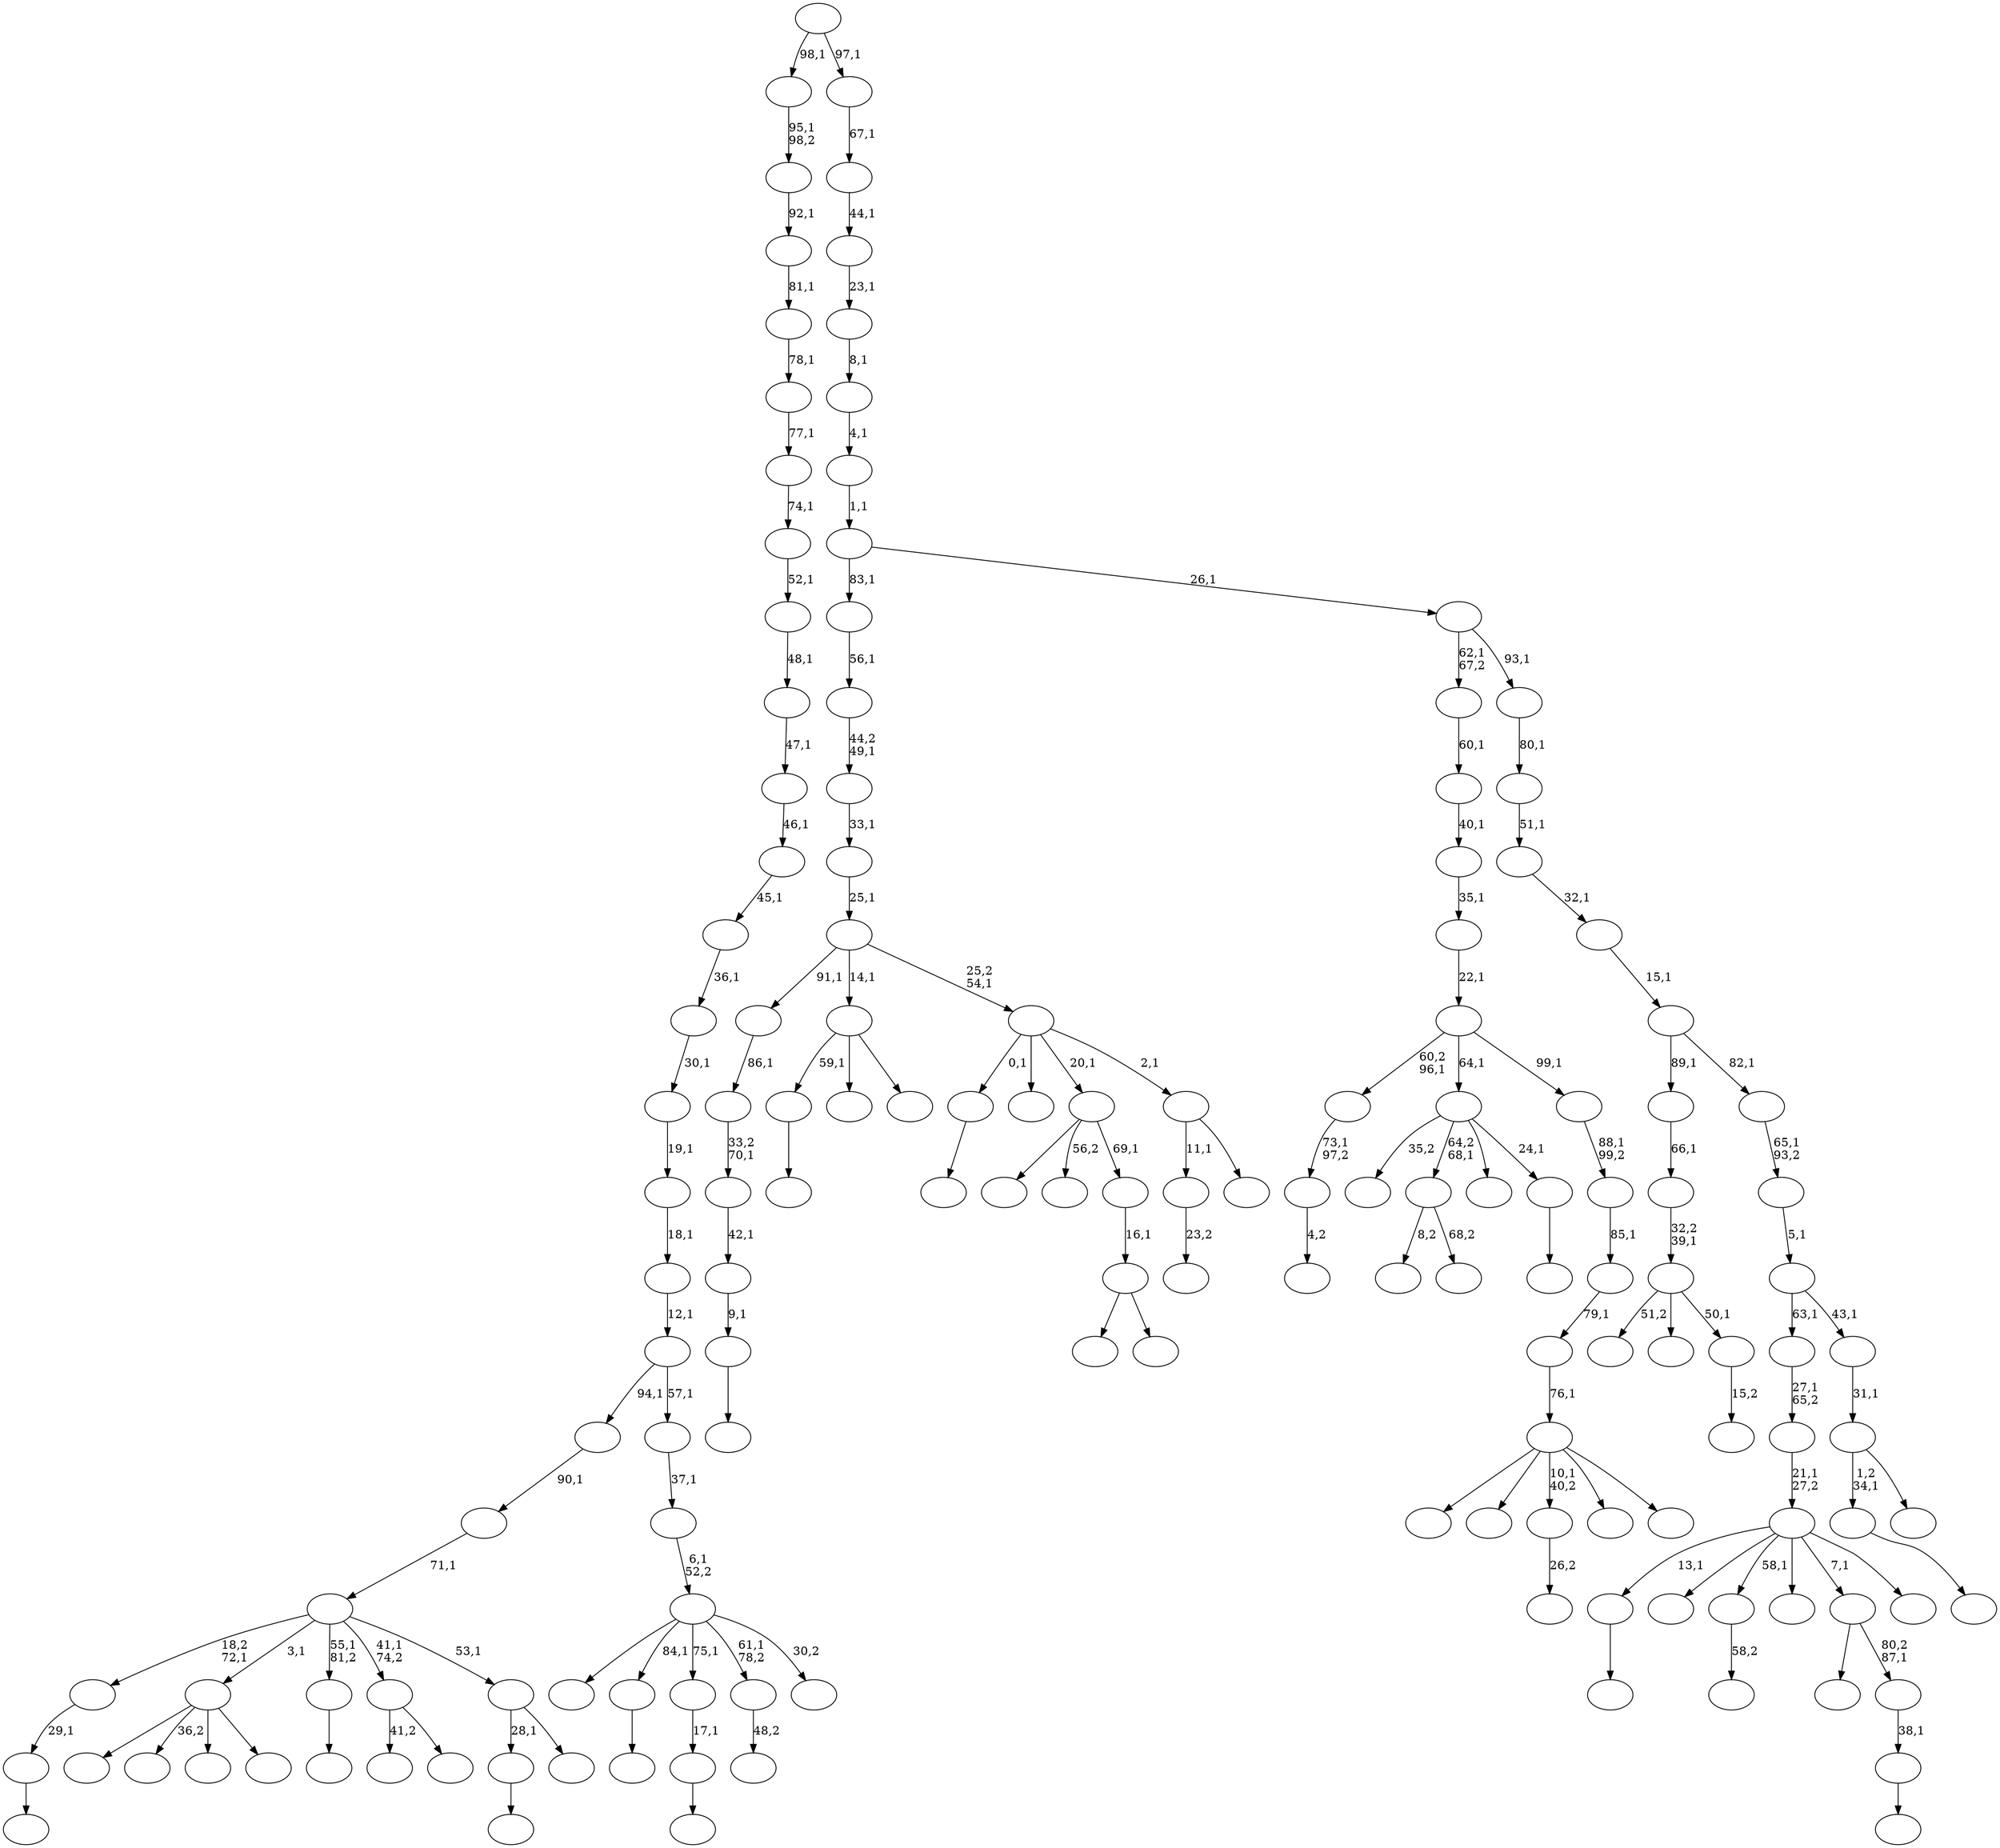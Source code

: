 digraph T {
	150 [label=""]
	149 [label=""]
	148 [label=""]
	147 [label=""]
	146 [label=""]
	145 [label=""]
	144 [label=""]
	143 [label=""]
	142 [label=""]
	141 [label=""]
	140 [label=""]
	139 [label=""]
	138 [label=""]
	137 [label=""]
	136 [label=""]
	135 [label=""]
	134 [label=""]
	133 [label=""]
	132 [label=""]
	131 [label=""]
	130 [label=""]
	129 [label=""]
	128 [label=""]
	127 [label=""]
	126 [label=""]
	125 [label=""]
	124 [label=""]
	123 [label=""]
	122 [label=""]
	121 [label=""]
	120 [label=""]
	119 [label=""]
	118 [label=""]
	117 [label=""]
	116 [label=""]
	115 [label=""]
	114 [label=""]
	113 [label=""]
	112 [label=""]
	111 [label=""]
	110 [label=""]
	109 [label=""]
	108 [label=""]
	107 [label=""]
	106 [label=""]
	105 [label=""]
	104 [label=""]
	103 [label=""]
	102 [label=""]
	101 [label=""]
	100 [label=""]
	99 [label=""]
	98 [label=""]
	97 [label=""]
	96 [label=""]
	95 [label=""]
	94 [label=""]
	93 [label=""]
	92 [label=""]
	91 [label=""]
	90 [label=""]
	89 [label=""]
	88 [label=""]
	87 [label=""]
	86 [label=""]
	85 [label=""]
	84 [label=""]
	83 [label=""]
	82 [label=""]
	81 [label=""]
	80 [label=""]
	79 [label=""]
	78 [label=""]
	77 [label=""]
	76 [label=""]
	75 [label=""]
	74 [label=""]
	73 [label=""]
	72 [label=""]
	71 [label=""]
	70 [label=""]
	69 [label=""]
	68 [label=""]
	67 [label=""]
	66 [label=""]
	65 [label=""]
	64 [label=""]
	63 [label=""]
	62 [label=""]
	61 [label=""]
	60 [label=""]
	59 [label=""]
	58 [label=""]
	57 [label=""]
	56 [label=""]
	55 [label=""]
	54 [label=""]
	53 [label=""]
	52 [label=""]
	51 [label=""]
	50 [label=""]
	49 [label=""]
	48 [label=""]
	47 [label=""]
	46 [label=""]
	45 [label=""]
	44 [label=""]
	43 [label=""]
	42 [label=""]
	41 [label=""]
	40 [label=""]
	39 [label=""]
	38 [label=""]
	37 [label=""]
	36 [label=""]
	35 [label=""]
	34 [label=""]
	33 [label=""]
	32 [label=""]
	31 [label=""]
	30 [label=""]
	29 [label=""]
	28 [label=""]
	27 [label=""]
	26 [label=""]
	25 [label=""]
	24 [label=""]
	23 [label=""]
	22 [label=""]
	21 [label=""]
	20 [label=""]
	19 [label=""]
	18 [label=""]
	17 [label=""]
	16 [label=""]
	15 [label=""]
	14 [label=""]
	13 [label=""]
	12 [label=""]
	11 [label=""]
	10 [label=""]
	9 [label=""]
	8 [label=""]
	7 [label=""]
	6 [label=""]
	5 [label=""]
	4 [label=""]
	3 [label=""]
	2 [label=""]
	1 [label=""]
	0 [label=""]
	146 -> 147 [label=""]
	143 -> 144 [label="23,2"]
	138 -> 139 [label=""]
	136 -> 137 [label=""]
	132 -> 133 [label=""]
	129 -> 130 [label=""]
	128 -> 129 [label="17,1"]
	126 -> 127 [label="58,2"]
	124 -> 149 [label="8,2"]
	124 -> 125 [label="68,2"]
	121 -> 122 [label=""]
	118 -> 119 [label=""]
	116 -> 117 [label=""]
	115 -> 116 [label="29,1"]
	113 -> 114 [label="26,2"]
	109 -> 110 [label="15,2"]
	108 -> 140 [label="51,2"]
	108 -> 112 [label=""]
	108 -> 109 [label="50,1"]
	107 -> 108 [label="32,2\n39,1"]
	106 -> 107 [label="66,1"]
	104 -> 135 [label=""]
	104 -> 123 [label="36,2"]
	104 -> 111 [label=""]
	104 -> 105 [label=""]
	101 -> 102 [label=""]
	97 -> 98 [label=""]
	96 -> 97 [label="9,1"]
	95 -> 96 [label="42,1"]
	94 -> 95 [label="33,2\n70,1"]
	93 -> 94 [label="86,1"]
	89 -> 118 [label="59,1"]
	89 -> 99 [label=""]
	89 -> 90 [label=""]
	86 -> 87 [label="4,2"]
	85 -> 86 [label="73,1\n97,2"]
	83 -> 84 [label=""]
	82 -> 83 [label="38,1"]
	81 -> 91 [label=""]
	81 -> 82 [label="80,2\n87,1"]
	79 -> 100 [label=""]
	79 -> 80 [label=""]
	78 -> 79 [label="16,1"]
	77 -> 150 [label=""]
	77 -> 148 [label="56,2"]
	77 -> 78 [label="69,1"]
	75 -> 76 [label=""]
	74 -> 131 [label="35,2"]
	74 -> 124 [label="64,2\n68,1"]
	74 -> 88 [label=""]
	74 -> 75 [label="24,1"]
	71 -> 73 [label="41,2"]
	71 -> 72 [label=""]
	69 -> 70 [label="48,2"]
	67 -> 146 [label="28,1"]
	67 -> 68 [label=""]
	66 -> 115 [label="18,2\n72,1"]
	66 -> 104 [label="3,1"]
	66 -> 101 [label="55,1\n81,2"]
	66 -> 71 [label="41,1\n74,2"]
	66 -> 67 [label="53,1"]
	65 -> 66 [label="71,1"]
	64 -> 65 [label="90,1"]
	62 -> 136 [label="13,1"]
	62 -> 134 [label=""]
	62 -> 126 [label="58,1"]
	62 -> 92 [label=""]
	62 -> 81 [label="7,1"]
	62 -> 63 [label=""]
	61 -> 62 [label="21,1\n27,2"]
	60 -> 61 [label="27,1\n65,2"]
	58 -> 143 [label="11,1"]
	58 -> 59 [label=""]
	57 -> 138 [label="0,1"]
	57 -> 120 [label=""]
	57 -> 77 [label="20,1"]
	57 -> 58 [label="2,1"]
	56 -> 93 [label="91,1"]
	56 -> 89 [label="14,1"]
	56 -> 57 [label="25,2\n54,1"]
	55 -> 56 [label="25,1"]
	54 -> 55 [label="33,1"]
	53 -> 54 [label="44,2\n49,1"]
	52 -> 53 [label="56,1"]
	50 -> 142 [label=""]
	50 -> 141 [label=""]
	50 -> 113 [label="10,1\n40,2"]
	50 -> 103 [label=""]
	50 -> 51 [label=""]
	49 -> 50 [label="76,1"]
	48 -> 49 [label="79,1"]
	47 -> 48 [label="85,1"]
	46 -> 47 [label="88,1\n99,2"]
	45 -> 85 [label="60,2\n96,1"]
	45 -> 74 [label="64,1"]
	45 -> 46 [label="99,1"]
	44 -> 45 [label="22,1"]
	43 -> 44 [label="35,1"]
	42 -> 43 [label="40,1"]
	41 -> 42 [label="60,1"]
	39 -> 145 [label=""]
	39 -> 132 [label="84,1"]
	39 -> 128 [label="75,1"]
	39 -> 69 [label="61,1\n78,2"]
	39 -> 40 [label="30,2"]
	38 -> 39 [label="6,1\n52,2"]
	37 -> 38 [label="37,1"]
	36 -> 64 [label="94,1"]
	36 -> 37 [label="57,1"]
	35 -> 36 [label="12,1"]
	34 -> 35 [label="18,1"]
	33 -> 34 [label="19,1"]
	32 -> 33 [label="30,1"]
	31 -> 32 [label="36,1"]
	30 -> 31 [label="45,1"]
	29 -> 30 [label="46,1"]
	28 -> 29 [label="47,1"]
	27 -> 28 [label="48,1"]
	26 -> 27 [label="52,1"]
	25 -> 26 [label="74,1"]
	24 -> 25 [label="77,1"]
	23 -> 24 [label="78,1"]
	22 -> 23 [label="81,1"]
	21 -> 22 [label="92,1"]
	20 -> 21 [label="95,1\n98,2"]
	18 -> 121 [label="1,2\n34,1"]
	18 -> 19 [label=""]
	17 -> 18 [label="31,1"]
	16 -> 60 [label="63,1"]
	16 -> 17 [label="43,1"]
	15 -> 16 [label="5,1"]
	14 -> 15 [label="65,1\n93,2"]
	13 -> 106 [label="89,1"]
	13 -> 14 [label="82,1"]
	12 -> 13 [label="15,1"]
	11 -> 12 [label="32,1"]
	10 -> 11 [label="51,1"]
	9 -> 10 [label="80,1"]
	8 -> 41 [label="62,1\n67,2"]
	8 -> 9 [label="93,1"]
	7 -> 52 [label="83,1"]
	7 -> 8 [label="26,1"]
	6 -> 7 [label="1,1"]
	5 -> 6 [label="4,1"]
	4 -> 5 [label="8,1"]
	3 -> 4 [label="23,1"]
	2 -> 3 [label="44,1"]
	1 -> 2 [label="67,1"]
	0 -> 20 [label="98,1"]
	0 -> 1 [label="97,1"]
}
